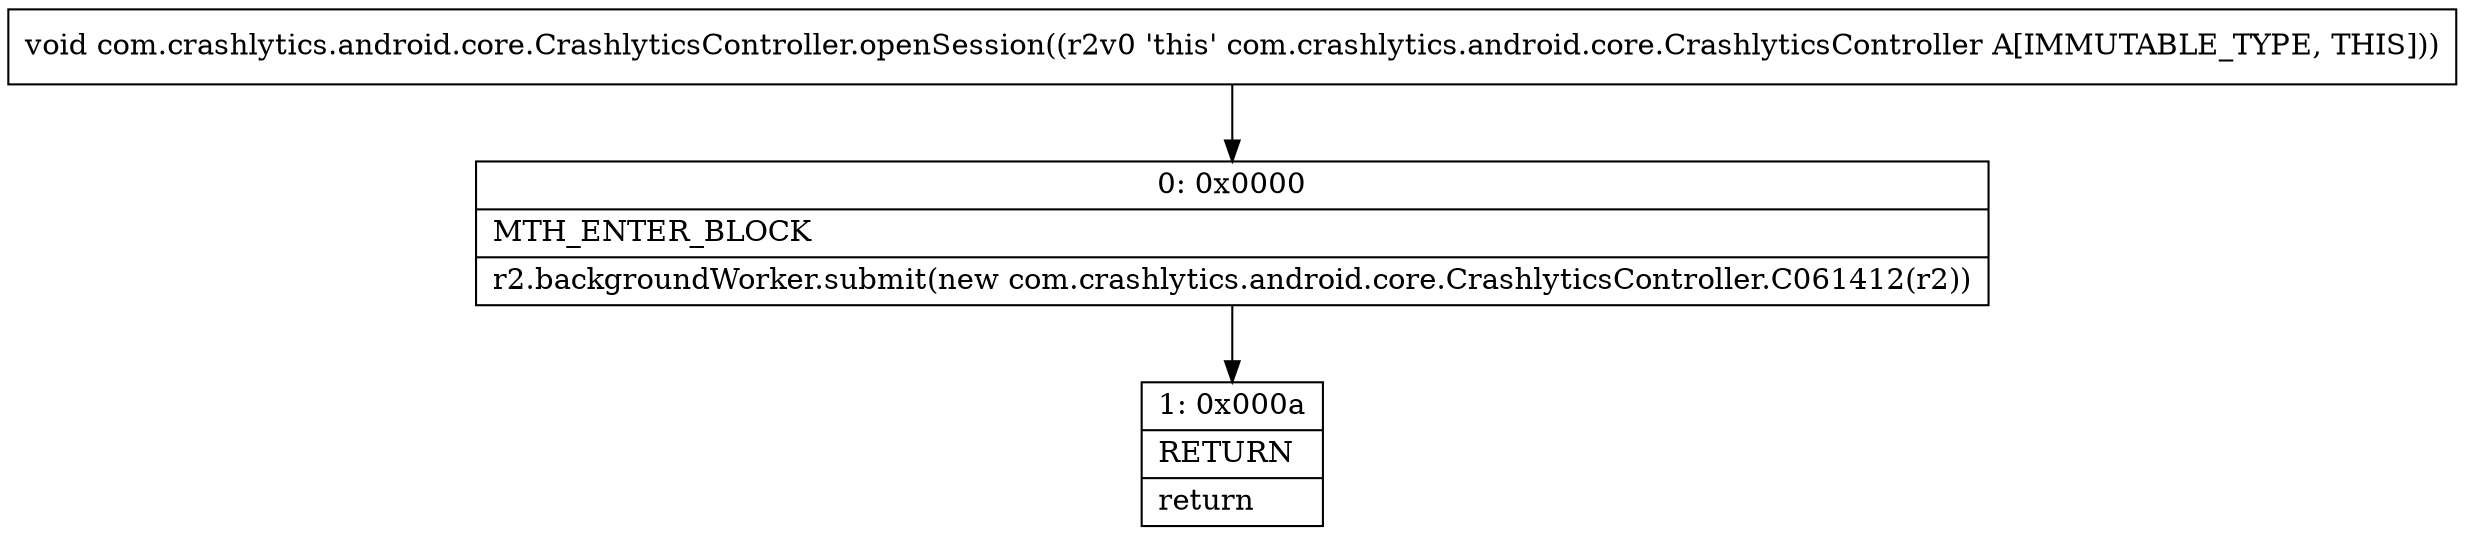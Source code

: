 digraph "CFG forcom.crashlytics.android.core.CrashlyticsController.openSession()V" {
Node_0 [shape=record,label="{0\:\ 0x0000|MTH_ENTER_BLOCK\l|r2.backgroundWorker.submit(new com.crashlytics.android.core.CrashlyticsController.C061412(r2))\l}"];
Node_1 [shape=record,label="{1\:\ 0x000a|RETURN\l|return\l}"];
MethodNode[shape=record,label="{void com.crashlytics.android.core.CrashlyticsController.openSession((r2v0 'this' com.crashlytics.android.core.CrashlyticsController A[IMMUTABLE_TYPE, THIS])) }"];
MethodNode -> Node_0;
Node_0 -> Node_1;
}

